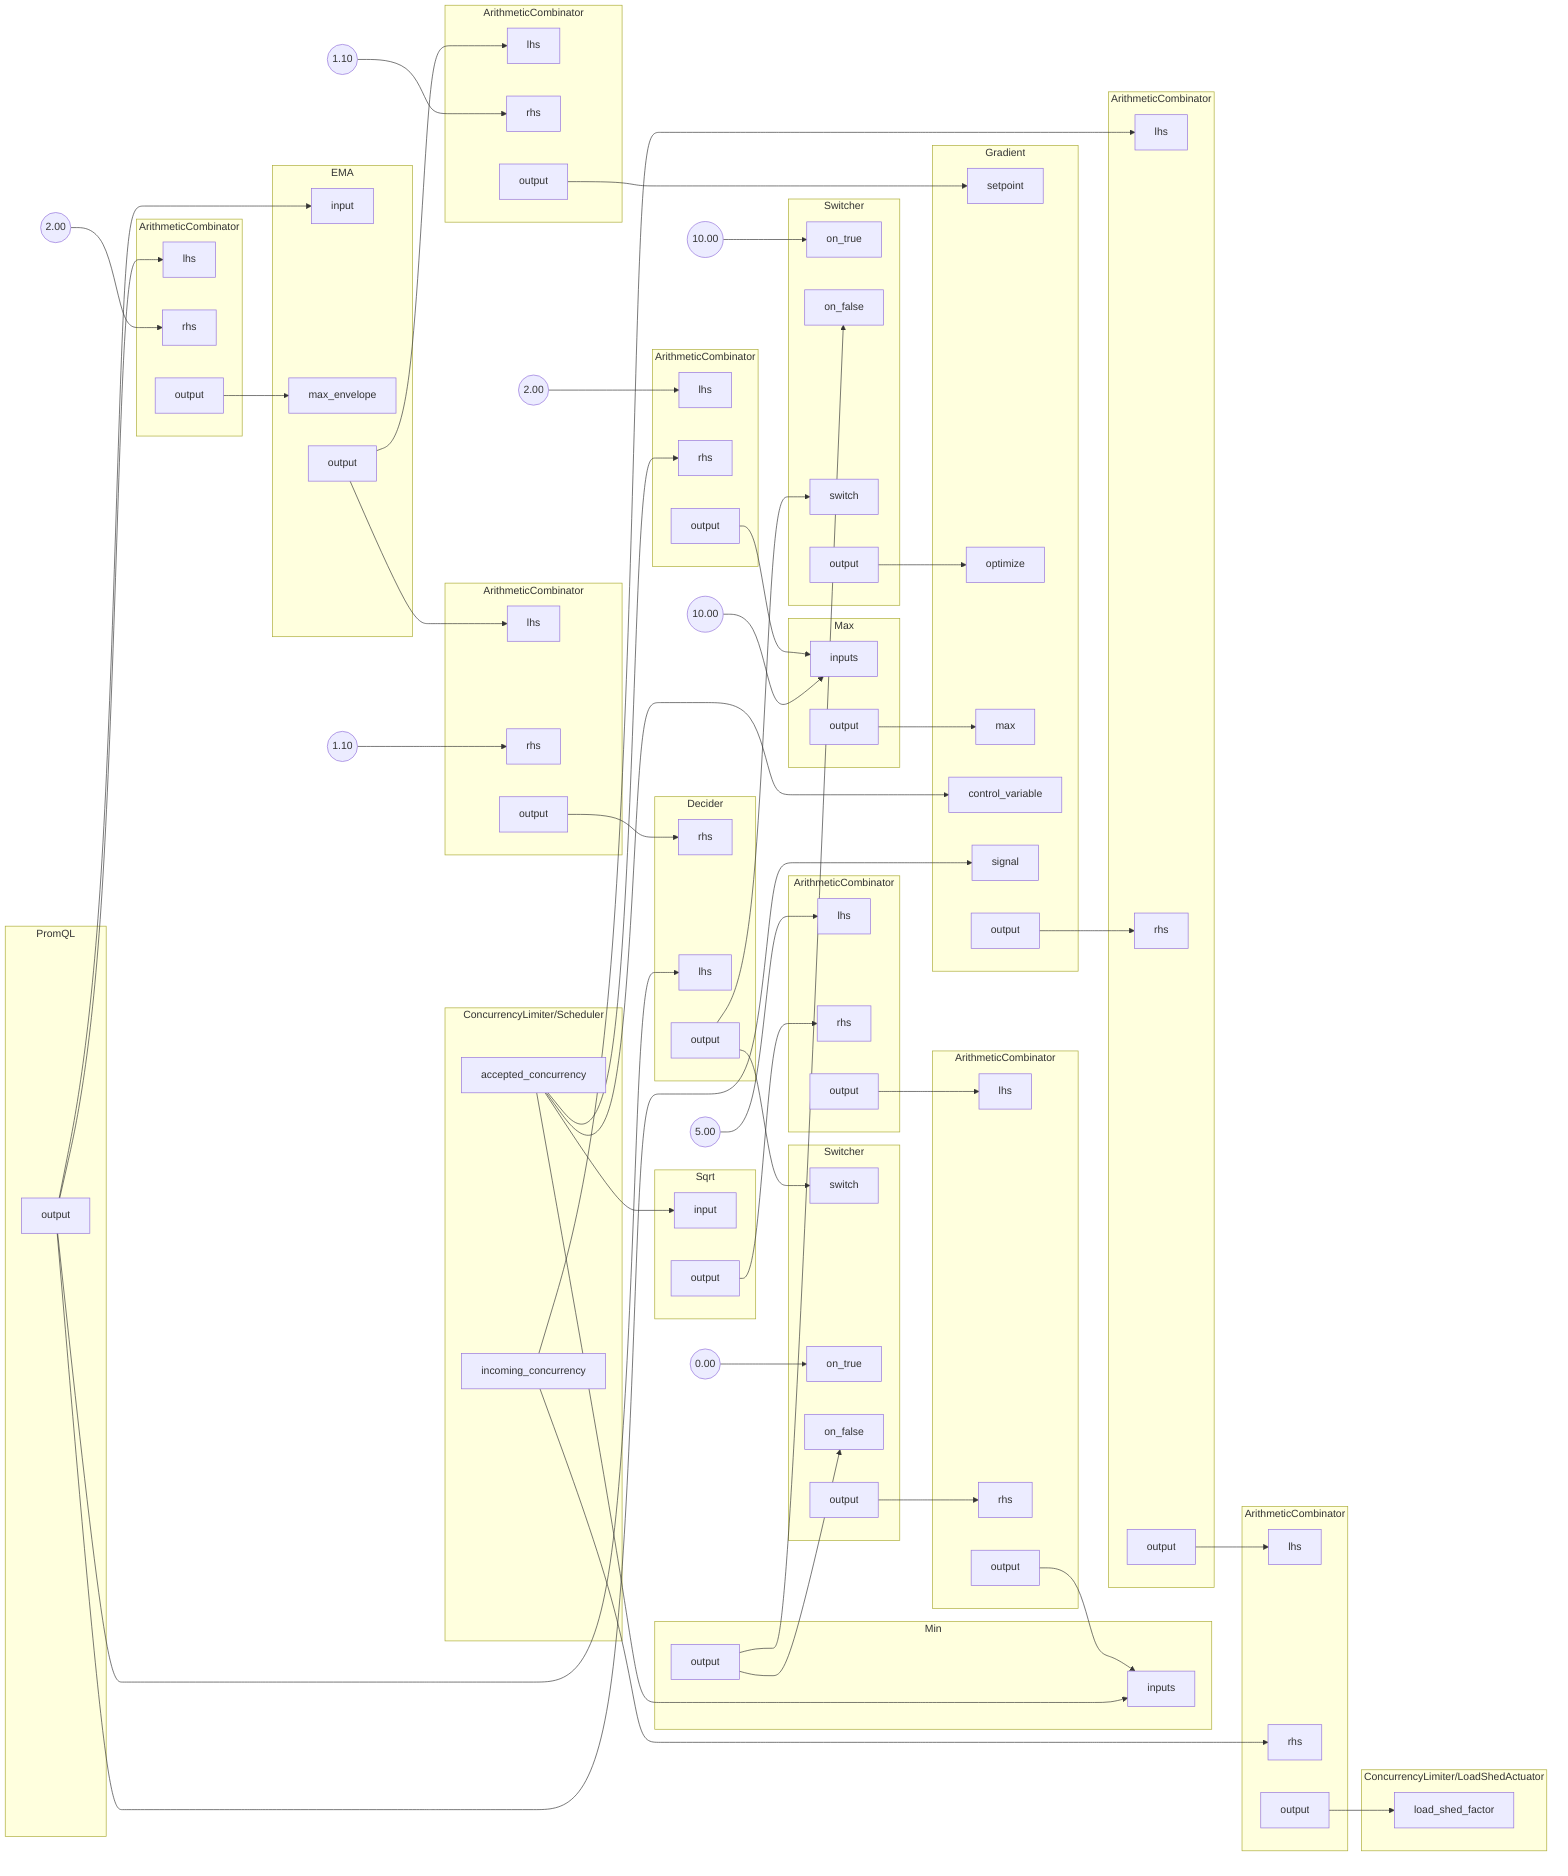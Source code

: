 flowchart LR
subgraph 0[ArithmeticCombinator]
0lhs[lhs]
0rhs[rhs]
0output[output]
end
FakeConstant0((2.00))
FakeConstant0 --> 0rhs
subgraph 1[ArithmeticCombinator]
1lhs[lhs]
1rhs[rhs]
1output[output]
end
FakeConstant1((1.10))
FakeConstant1 --> 1rhs
subgraph 2[ArithmeticCombinator]
2lhs[lhs]
2rhs[rhs]
2output[output]
end
subgraph 3[ArithmeticCombinator]
3lhs[lhs]
3rhs[rhs]
3output[output]
end
subgraph 4[ArithmeticCombinator]
4lhs[lhs]
4rhs[rhs]
4output[output]
end
FakeConstant2((2.00))
FakeConstant2 --> 4lhs
subgraph 5[ArithmeticCombinator]
5lhs[lhs]
5rhs[rhs]
5output[output]
end
FakeConstant3((1.10))
FakeConstant3 --> 5rhs
subgraph 6[ArithmeticCombinator]
6lhs[lhs]
6rhs[rhs]
6output[output]
end
FakeConstant4((5.00))
FakeConstant4 --> 6lhs
subgraph 7[ArithmeticCombinator]
7lhs[lhs]
7rhs[rhs]
7output[output]
end
subgraph 8[Min]
8inputs[inputs]
8inputs[inputs]
8output[output]
end
subgraph 9[Max]
9inputs[inputs]
9inputs[inputs]
9output[output]
end
FakeConstant5((10.00))
FakeConstant5 --> 9inputs
subgraph 10[Sqrt]
10input[input]
10output[output]
end
subgraph 11[PromQL]
11output[output]
end
subgraph 12[EMA]
12input[input]
12max_envelope[max_envelope]
12output[output]
end
subgraph 13[Gradient]
13setpoint[setpoint]
13optimize[optimize]
13max[max]
13control_variable[control_variable]
13signal[signal]
13output[output]
end
subgraph 14.Scheduler[ConcurrencyLimiter/Scheduler]
14.Schedulerincoming_concurrency[incoming_concurrency]
14.Scheduleraccepted_concurrency[accepted_concurrency]
end
subgraph 14.LoadShedActuator[ConcurrencyLimiter/LoadShedActuator]
14.LoadShedActuatorload_shed_factor[load_shed_factor]
end
subgraph 17[Switcher]
17switch[switch]
17on_true[on_true]
17on_false[on_false]
17output[output]
end
FakeConstant6((0.00))
FakeConstant6 --> 17on_true
subgraph 16[Switcher]
16on_true[on_true]
16on_false[on_false]
16switch[switch]
16output[output]
end
FakeConstant7((10.00))
FakeConstant7 --> 16on_true
subgraph 15[Decider]
15rhs[rhs]
15lhs[lhs]
15output[output]
end
8output --> 16on_false
8output --> 17on_false
11output --> 0lhs
11output --> 12input
11output --> 13signal
11output --> 15lhs
14.Schedulerincoming_concurrency --> 2lhs
14.Schedulerincoming_concurrency --> 3rhs
14.Scheduleraccepted_concurrency --> 4rhs
14.Scheduleraccepted_concurrency --> 8inputs
14.Scheduleraccepted_concurrency --> 10input
14.Scheduleraccepted_concurrency --> 13control_variable
16output --> 13optimize
0output --> 12max_envelope
3output --> 14.LoadShedActuatorload_shed_factor
2output --> 3lhs
4output --> 9inputs
5output --> 15rhs
6output --> 7lhs
12output --> 1lhs
12output --> 5lhs
15output --> 16switch
15output --> 17switch
17output --> 7rhs
1output --> 13setpoint
7output --> 8inputs
9output --> 13max
10output --> 6rhs
13output --> 2rhs